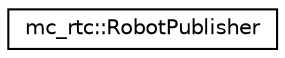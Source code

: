 digraph "Graphical Class Hierarchy"
{
 // INTERACTIVE_SVG=YES
  edge [fontname="Helvetica",fontsize="10",labelfontname="Helvetica",labelfontsize="10"];
  node [fontname="Helvetica",fontsize="10",shape=record];
  rankdir="LR";
  Node0 [label="mc_rtc::RobotPublisher",height=0.2,width=0.4,color="black", fillcolor="white", style="filled",URL="$structmc__rtc_1_1RobotPublisher.html",tooltip="This structure is able to publish a Robot&#39;s state to ROS. "];
}
